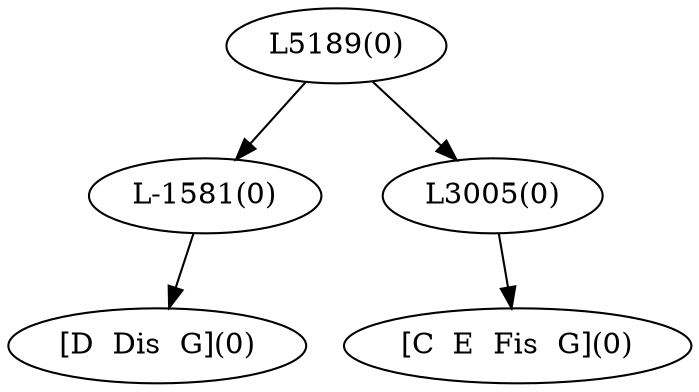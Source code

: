 digraph sample{
"L-1581(0)"->"[D  Dis  G](0)"
"L3005(0)"->"[C  E  Fis  G](0)"
"L5189(0)"->"L-1581(0)"
"L5189(0)"->"L3005(0)"
{rank = min; "L5189(0)"}
{rank = same; "L-1581(0)"; "L3005(0)";}
{rank = max; "[C  E  Fis  G](0)"; "[D  Dis  G](0)";}
}